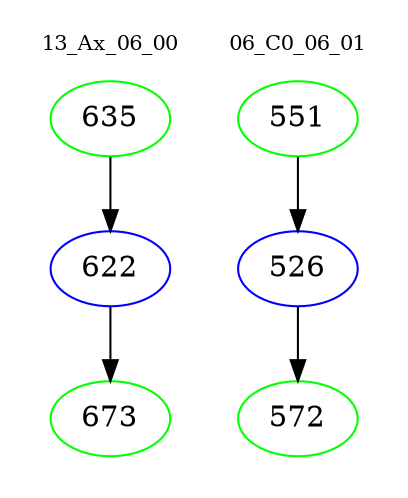 digraph{
subgraph cluster_0 {
color = white
label = "13_Ax_06_00";
fontsize=10;
T0_635 [label="635", color="green"]
T0_635 -> T0_622 [color="black"]
T0_622 [label="622", color="blue"]
T0_622 -> T0_673 [color="black"]
T0_673 [label="673", color="green"]
}
subgraph cluster_1 {
color = white
label = "06_C0_06_01";
fontsize=10;
T1_551 [label="551", color="green"]
T1_551 -> T1_526 [color="black"]
T1_526 [label="526", color="blue"]
T1_526 -> T1_572 [color="black"]
T1_572 [label="572", color="green"]
}
}
